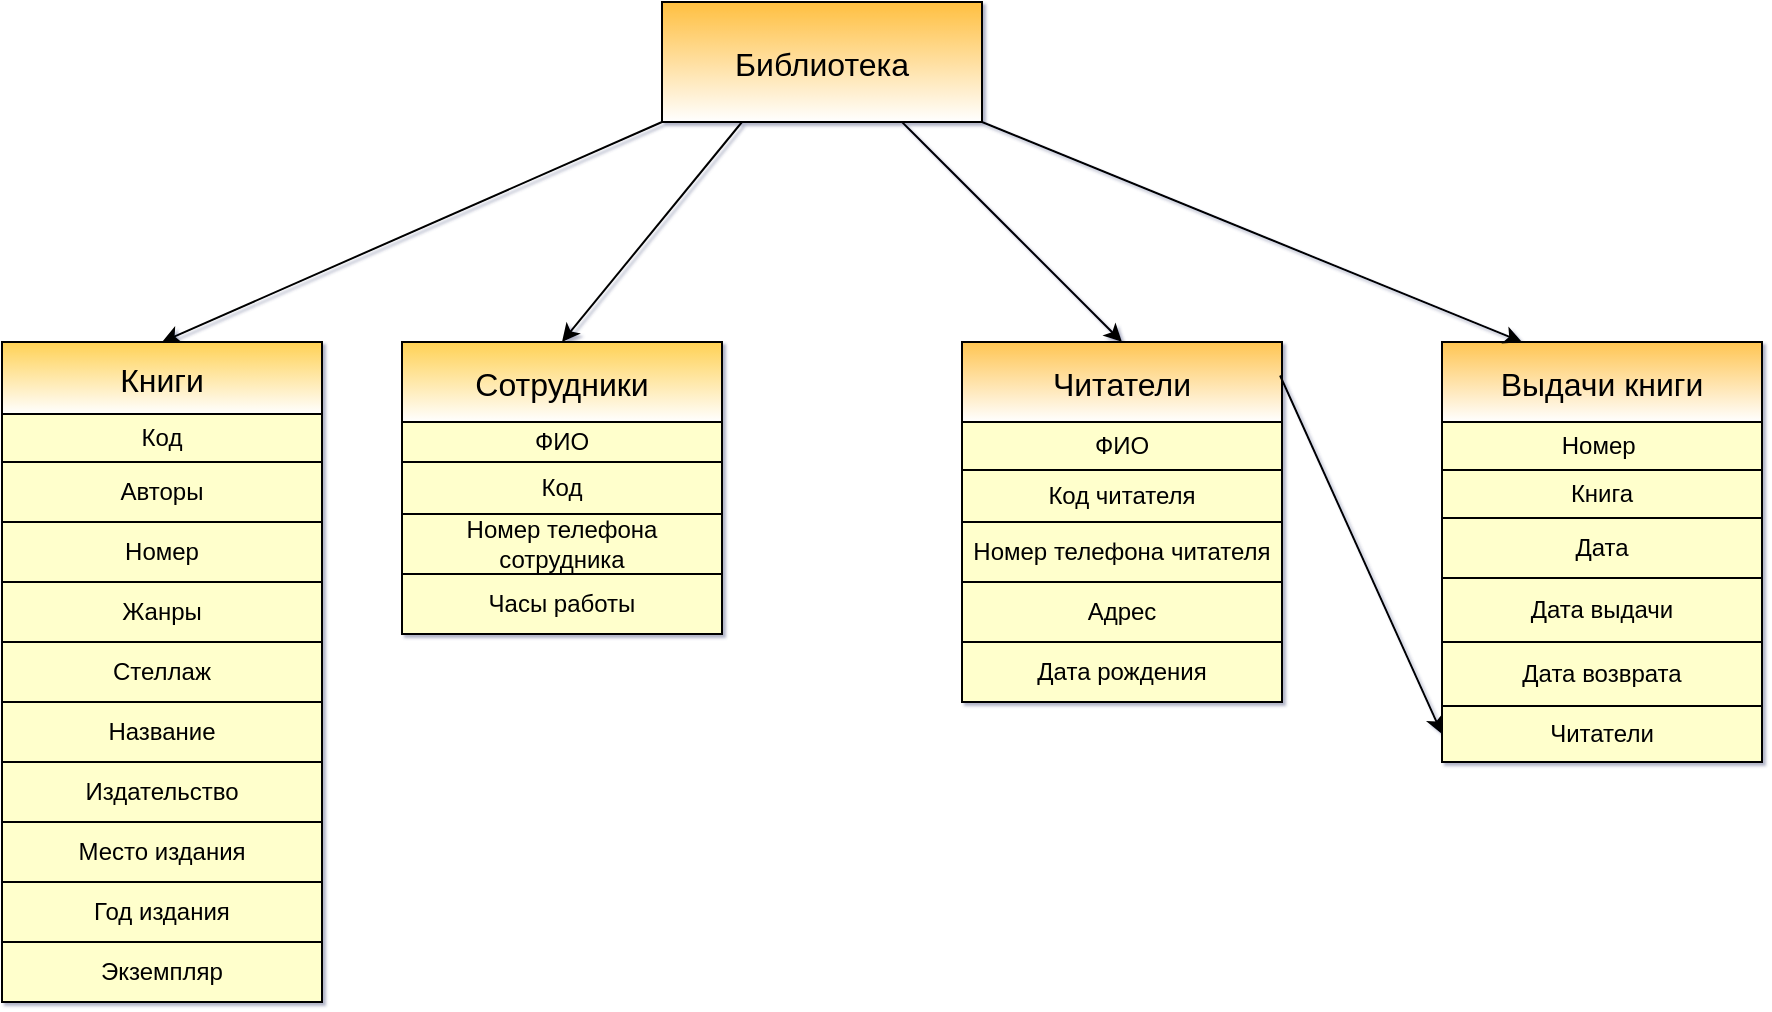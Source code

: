 <mxfile version="14.4.8" type="github">
  <diagram id="svhdN8_qwg-8alWqO27w" name="Библиотека">
    <mxGraphModel dx="1620" dy="2103" grid="1" gridSize="10" guides="1" tooltips="1" connect="1" arrows="1" fold="1" page="1" pageScale="1" pageWidth="827" pageHeight="1169" background="none" math="0" shadow="1">
      <root>
        <mxCell id="0" />
        <mxCell id="AJRSuZmiTqvOx0K_vsic-136" value="Untitled Layer" style="" parent="0" />
        <mxCell id="1" style="" parent="0" />
        <mxCell id="AJRSuZmiTqvOx0K_vsic-28" value="Читатели" style="swimlane;fontStyle=0;childLayout=stackLayout;horizontal=1;startSize=40;horizontalStack=0;resizeParent=1;resizeParentMax=0;resizeLast=0;collapsible=1;marginBottom=0;align=center;fontSize=16;gradientDirection=north;gradientColor=#FFC552;" vertex="1" parent="1">
          <mxGeometry x="680" y="-120" width="160" height="180" as="geometry" />
        </mxCell>
        <mxCell id="AJRSuZmiTqvOx0K_vsic-70" style="edgeStyle=orthogonalEdgeStyle;rounded=0;orthogonalLoop=1;jettySize=auto;html=1;exitX=0.5;exitY=1;exitDx=0;exitDy=0;entryX=0.5;entryY=0;entryDx=0;entryDy=0;fontFamily=Helvetica;" edge="1" parent="AJRSuZmiTqvOx0K_vsic-28" source="AJRSuZmiTqvOx0K_vsic-36" target="AJRSuZmiTqvOx0K_vsic-38">
          <mxGeometry relative="1" as="geometry" />
        </mxCell>
        <mxCell id="AJRSuZmiTqvOx0K_vsic-36" value="ФИО" style="rounded=0;whiteSpace=wrap;html=1;fontFamily=Helvetica;fillColor=#FFFFCC;" vertex="1" parent="AJRSuZmiTqvOx0K_vsic-28">
          <mxGeometry y="40" width="160" height="24" as="geometry" />
        </mxCell>
        <mxCell id="AJRSuZmiTqvOx0K_vsic-138" value="Код читателя" style="rounded=0;whiteSpace=wrap;html=1;fillColor=#FFFFCC;gradientColor=none;fontFamily=Helvetica;fontSize=12;" vertex="1" parent="AJRSuZmiTqvOx0K_vsic-28">
          <mxGeometry y="64" width="160" height="26" as="geometry" />
        </mxCell>
        <mxCell id="AJRSuZmiTqvOx0K_vsic-38" value="Номер телефона читателя" style="rounded=0;whiteSpace=wrap;html=1;fontFamily=Helvetica;fillColor=#FFFFCC;" vertex="1" parent="AJRSuZmiTqvOx0K_vsic-28">
          <mxGeometry y="90" width="160" height="30" as="geometry" />
        </mxCell>
        <mxCell id="AJRSuZmiTqvOx0K_vsic-37" value="Адрес" style="rounded=0;whiteSpace=wrap;html=1;fontFamily=Helvetica;fillColor=#FFFFCC;" vertex="1" parent="AJRSuZmiTqvOx0K_vsic-28">
          <mxGeometry y="120" width="160" height="30" as="geometry" />
        </mxCell>
        <mxCell id="AJRSuZmiTqvOx0K_vsic-605" value="Дата рождения" style="rounded=0;whiteSpace=wrap;html=1;fillColor=#FFFFCC;gradientColor=none;fontFamily=Helvetica;fontSize=12;" vertex="1" parent="AJRSuZmiTqvOx0K_vsic-28">
          <mxGeometry y="150" width="160" height="30" as="geometry" />
        </mxCell>
        <mxCell id="AJRSuZmiTqvOx0K_vsic-46" value="Выдачи книги" style="swimlane;fontStyle=0;childLayout=stackLayout;horizontal=1;startSize=40;horizontalStack=0;resizeParent=1;resizeParentMax=0;resizeLast=0;collapsible=1;marginBottom=0;align=center;fontSize=16;gradientDirection=north;gradientColor=#FFC552;" vertex="1" parent="1">
          <mxGeometry x="920" y="-120" width="160" height="210" as="geometry" />
        </mxCell>
        <mxCell id="AJRSuZmiTqvOx0K_vsic-51" value="Номер&amp;nbsp;" style="rounded=0;whiteSpace=wrap;html=1;fontFamily=Helvetica;fillColor=#FFFFCC;" vertex="1" parent="AJRSuZmiTqvOx0K_vsic-46">
          <mxGeometry y="40" width="160" height="24" as="geometry" />
        </mxCell>
        <mxCell id="AJRSuZmiTqvOx0K_vsic-50" value="Книга" style="rounded=0;whiteSpace=wrap;html=1;fontFamily=Helvetica;fillColor=#FFFFCC;" vertex="1" parent="AJRSuZmiTqvOx0K_vsic-46">
          <mxGeometry y="64" width="160" height="24" as="geometry" />
        </mxCell>
        <mxCell id="AJRSuZmiTqvOx0K_vsic-52" value="Дата" style="rounded=0;whiteSpace=wrap;html=1;fontFamily=Helvetica;fillColor=#FFFFCC;" vertex="1" parent="AJRSuZmiTqvOx0K_vsic-46">
          <mxGeometry y="88" width="160" height="30" as="geometry" />
        </mxCell>
        <mxCell id="AJRSuZmiTqvOx0K_vsic-146" value="Дата выдачи" style="rounded=0;whiteSpace=wrap;html=1;fillColor=#FFFFCC;gradientColor=none;fontFamily=Helvetica;fontSize=12;" vertex="1" parent="AJRSuZmiTqvOx0K_vsic-46">
          <mxGeometry y="118" width="160" height="32" as="geometry" />
        </mxCell>
        <mxCell id="AJRSuZmiTqvOx0K_vsic-147" value="Дата возврата" style="rounded=0;whiteSpace=wrap;html=1;fillColor=#FFFFCC;gradientColor=none;fontFamily=Helvetica;fontSize=12;" vertex="1" parent="AJRSuZmiTqvOx0K_vsic-46">
          <mxGeometry y="150" width="160" height="32" as="geometry" />
        </mxCell>
        <mxCell id="AJRSuZmiTqvOx0K_vsic-149" value="Читатели" style="rounded=0;whiteSpace=wrap;html=1;fillColor=#FFFFCC;gradientColor=none;fontFamily=Helvetica;fontSize=12;" vertex="1" parent="AJRSuZmiTqvOx0K_vsic-46">
          <mxGeometry y="182" width="160" height="28" as="geometry" />
        </mxCell>
        <mxCell id="AJRSuZmiTqvOx0K_vsic-60" value="Библиотека" style="swimlane;fontStyle=0;childLayout=stackLayout;horizontal=1;startSize=60;horizontalStack=0;resizeParent=1;resizeParentMax=0;resizeLast=0;collapsible=1;marginBottom=0;align=center;fontSize=16;gradientDirection=north;gradientColor=#FFBF40;" vertex="1" parent="1">
          <mxGeometry x="530" y="-290" width="160" height="60" as="geometry" />
        </mxCell>
        <mxCell id="AJRSuZmiTqvOx0K_vsic-71" style="edgeStyle=orthogonalEdgeStyle;rounded=0;orthogonalLoop=1;jettySize=auto;html=1;exitX=0.5;exitY=1;exitDx=0;exitDy=0;fontFamily=Helvetica;" edge="1" parent="AJRSuZmiTqvOx0K_vsic-60">
          <mxGeometry relative="1" as="geometry">
            <mxPoint x="80" y="90" as="sourcePoint" />
            <mxPoint x="80" y="90" as="targetPoint" />
          </mxGeometry>
        </mxCell>
        <mxCell id="AJRSuZmiTqvOx0K_vsic-98" value="Книги" style="swimlane;fontStyle=0;childLayout=stackLayout;horizontal=1;startSize=36;horizontalStack=0;resizeParent=1;resizeParentMax=0;resizeLast=0;collapsible=1;marginBottom=0;align=center;fontSize=16;gradientDirection=north;gradientColor=#FFD154;" vertex="1" parent="1">
          <mxGeometry x="200" y="-120" width="160" height="330" as="geometry" />
        </mxCell>
        <mxCell id="AJRSuZmiTqvOx0K_vsic-103" value="Код" style="rounded=0;whiteSpace=wrap;html=1;fontFamily=Helvetica;fillColor=#FFFFCC;" vertex="1" parent="AJRSuZmiTqvOx0K_vsic-98">
          <mxGeometry y="36" width="160" height="24" as="geometry" />
        </mxCell>
        <mxCell id="AJRSuZmiTqvOx0K_vsic-104" value="Авторы" style="rounded=0;whiteSpace=wrap;html=1;fontFamily=Helvetica;fillColor=#FFFFCC;" vertex="1" parent="AJRSuZmiTqvOx0K_vsic-98">
          <mxGeometry y="60" width="160" height="30" as="geometry" />
        </mxCell>
        <mxCell id="AJRSuZmiTqvOx0K_vsic-105" value="Номер" style="rounded=0;whiteSpace=wrap;html=1;fontFamily=Helvetica;fillColor=#FFFFCC;" vertex="1" parent="AJRSuZmiTqvOx0K_vsic-98">
          <mxGeometry y="90" width="160" height="30" as="geometry" />
        </mxCell>
        <mxCell id="AJRSuZmiTqvOx0K_vsic-102" value="Жанры" style="rounded=0;whiteSpace=wrap;html=1;fontFamily=Helvetica;fillColor=#FFFFCC;" vertex="1" parent="AJRSuZmiTqvOx0K_vsic-98">
          <mxGeometry y="120" width="160" height="30" as="geometry" />
        </mxCell>
        <mxCell id="AJRSuZmiTqvOx0K_vsic-106" value="Стеллаж" style="rounded=0;whiteSpace=wrap;html=1;fontFamily=Helvetica;fillColor=#FFFFCC;" vertex="1" parent="AJRSuZmiTqvOx0K_vsic-98">
          <mxGeometry y="150" width="160" height="30" as="geometry" />
        </mxCell>
        <mxCell id="AJRSuZmiTqvOx0K_vsic-107" value="Название" style="rounded=0;whiteSpace=wrap;html=1;fontFamily=Helvetica;fillColor=#FFFFCC;" vertex="1" parent="AJRSuZmiTqvOx0K_vsic-98">
          <mxGeometry y="180" width="160" height="30" as="geometry" />
        </mxCell>
        <mxCell id="AJRSuZmiTqvOx0K_vsic-602" value="Издательство" style="rounded=0;whiteSpace=wrap;html=1;fillColor=#FFFFCC;gradientColor=none;fontFamily=Helvetica;fontSize=12;" vertex="1" parent="AJRSuZmiTqvOx0K_vsic-98">
          <mxGeometry y="210" width="160" height="30" as="geometry" />
        </mxCell>
        <mxCell id="AJRSuZmiTqvOx0K_vsic-603" value="Место издания" style="rounded=0;whiteSpace=wrap;html=1;fillColor=#FFFFCC;gradientColor=none;fontFamily=Helvetica;fontSize=12;" vertex="1" parent="AJRSuZmiTqvOx0K_vsic-98">
          <mxGeometry y="240" width="160" height="30" as="geometry" />
        </mxCell>
        <mxCell id="AJRSuZmiTqvOx0K_vsic-604" value="Год издания" style="rounded=0;whiteSpace=wrap;html=1;fillColor=#FFFFCC;gradientColor=none;fontFamily=Helvetica;fontSize=12;" vertex="1" parent="AJRSuZmiTqvOx0K_vsic-98">
          <mxGeometry y="270" width="160" height="30" as="geometry" />
        </mxCell>
        <mxCell id="AJRSuZmiTqvOx0K_vsic-607" value="Экземпляр" style="rounded=0;whiteSpace=wrap;html=1;fillColor=#FFFFCC;gradientColor=none;fontFamily=Helvetica;fontSize=12;" vertex="1" parent="AJRSuZmiTqvOx0K_vsic-98">
          <mxGeometry y="300" width="160" height="30" as="geometry" />
        </mxCell>
        <mxCell id="AJRSuZmiTqvOx0K_vsic-108" value="" style="endArrow=classic;html=1;fontFamily=Helvetica;entryX=0.5;entryY=0;entryDx=0;entryDy=0;exitX=0;exitY=1;exitDx=0;exitDy=0;" edge="1" parent="1" source="AJRSuZmiTqvOx0K_vsic-60" target="AJRSuZmiTqvOx0K_vsic-98">
          <mxGeometry width="50" height="50" relative="1" as="geometry">
            <mxPoint x="400" y="160" as="sourcePoint" />
            <mxPoint x="440" y="460" as="targetPoint" />
          </mxGeometry>
        </mxCell>
        <mxCell id="AJRSuZmiTqvOx0K_vsic-163" value="" style="endArrow=classic;html=1;fontFamily=Helvetica;fontSize=12;exitX=0.994;exitY=0.093;exitDx=0;exitDy=0;entryX=0;entryY=0.5;entryDx=0;entryDy=0;exitPerimeter=0;" edge="1" parent="1" source="AJRSuZmiTqvOx0K_vsic-28" target="AJRSuZmiTqvOx0K_vsic-149">
          <mxGeometry width="50" height="50" relative="1" as="geometry">
            <mxPoint x="810" as="sourcePoint" />
            <mxPoint x="870" as="targetPoint" />
          </mxGeometry>
        </mxCell>
        <mxCell id="AJRSuZmiTqvOx0K_vsic-164" value="" style="endArrow=classic;html=1;fontFamily=Helvetica;fontSize=12;entryX=0.5;entryY=0;entryDx=0;entryDy=0;exitX=0.75;exitY=1;exitDx=0;exitDy=0;" edge="1" parent="1" source="AJRSuZmiTqvOx0K_vsic-60" target="AJRSuZmiTqvOx0K_vsic-28">
          <mxGeometry width="50" height="50" relative="1" as="geometry">
            <mxPoint x="640" y="-220" as="sourcePoint" />
            <mxPoint x="610" y="90" as="targetPoint" />
          </mxGeometry>
        </mxCell>
        <mxCell id="AJRSuZmiTqvOx0K_vsic-165" value="" style="endArrow=classic;html=1;fontFamily=Helvetica;fontSize=12;exitX=1;exitY=1;exitDx=0;exitDy=0;entryX=0.25;entryY=0;entryDx=0;entryDy=0;" edge="1" parent="1" source="AJRSuZmiTqvOx0K_vsic-60" target="AJRSuZmiTqvOx0K_vsic-46">
          <mxGeometry width="50" height="50" relative="1" as="geometry">
            <mxPoint x="560" y="140" as="sourcePoint" />
            <mxPoint x="610" y="90" as="targetPoint" />
          </mxGeometry>
        </mxCell>
        <mxCell id="AJRSuZmiTqvOx0K_vsic-588" value="Сотрудники" style="swimlane;fontStyle=0;childLayout=stackLayout;horizontal=1;startSize=40;horizontalStack=0;resizeParent=1;resizeParentMax=0;resizeLast=0;collapsible=1;marginBottom=0;align=center;fontSize=16;gradientDirection=north;gradientColor=#FFD154;" vertex="1" parent="1">
          <mxGeometry x="400" y="-120" width="160" height="146" as="geometry" />
        </mxCell>
        <mxCell id="AJRSuZmiTqvOx0K_vsic-599" value="ФИО" style="rounded=0;whiteSpace=wrap;html=1;fillColor=#FFFFCC;gradientColor=none;fontFamily=Helvetica;fontSize=12;" vertex="1" parent="AJRSuZmiTqvOx0K_vsic-588">
          <mxGeometry y="40" width="160" height="20" as="geometry" />
        </mxCell>
        <mxCell id="AJRSuZmiTqvOx0K_vsic-589" value="Код" style="rounded=0;whiteSpace=wrap;html=1;fontFamily=Helvetica;fillColor=#FFFFCC;" vertex="1" parent="AJRSuZmiTqvOx0K_vsic-588">
          <mxGeometry y="60" width="160" height="26" as="geometry" />
        </mxCell>
        <mxCell id="AJRSuZmiTqvOx0K_vsic-606" value="Номер телефона сотрудника" style="rounded=0;whiteSpace=wrap;html=1;fillColor=#FFFFCC;gradientColor=none;fontFamily=Helvetica;fontSize=12;" vertex="1" parent="AJRSuZmiTqvOx0K_vsic-588">
          <mxGeometry y="86" width="160" height="30" as="geometry" />
        </mxCell>
        <mxCell id="AJRSuZmiTqvOx0K_vsic-600" value="Часы работы" style="rounded=0;whiteSpace=wrap;html=1;fillColor=#FFFFCC;gradientColor=none;fontFamily=Helvetica;fontSize=12;" vertex="1" parent="AJRSuZmiTqvOx0K_vsic-588">
          <mxGeometry y="116" width="160" height="30" as="geometry" />
        </mxCell>
        <mxCell id="AJRSuZmiTqvOx0K_vsic-601" value="" style="endArrow=classic;html=1;fontFamily=Helvetica;fontSize=12;entryX=0.5;entryY=0;entryDx=0;entryDy=0;exitX=0.25;exitY=1;exitDx=0;exitDy=0;" edge="1" parent="1" source="AJRSuZmiTqvOx0K_vsic-60" target="AJRSuZmiTqvOx0K_vsic-588">
          <mxGeometry width="50" height="50" relative="1" as="geometry">
            <mxPoint x="610" as="sourcePoint" />
            <mxPoint x="550" y="80" as="targetPoint" />
          </mxGeometry>
        </mxCell>
      </root>
    </mxGraphModel>
  </diagram>
</mxfile>
